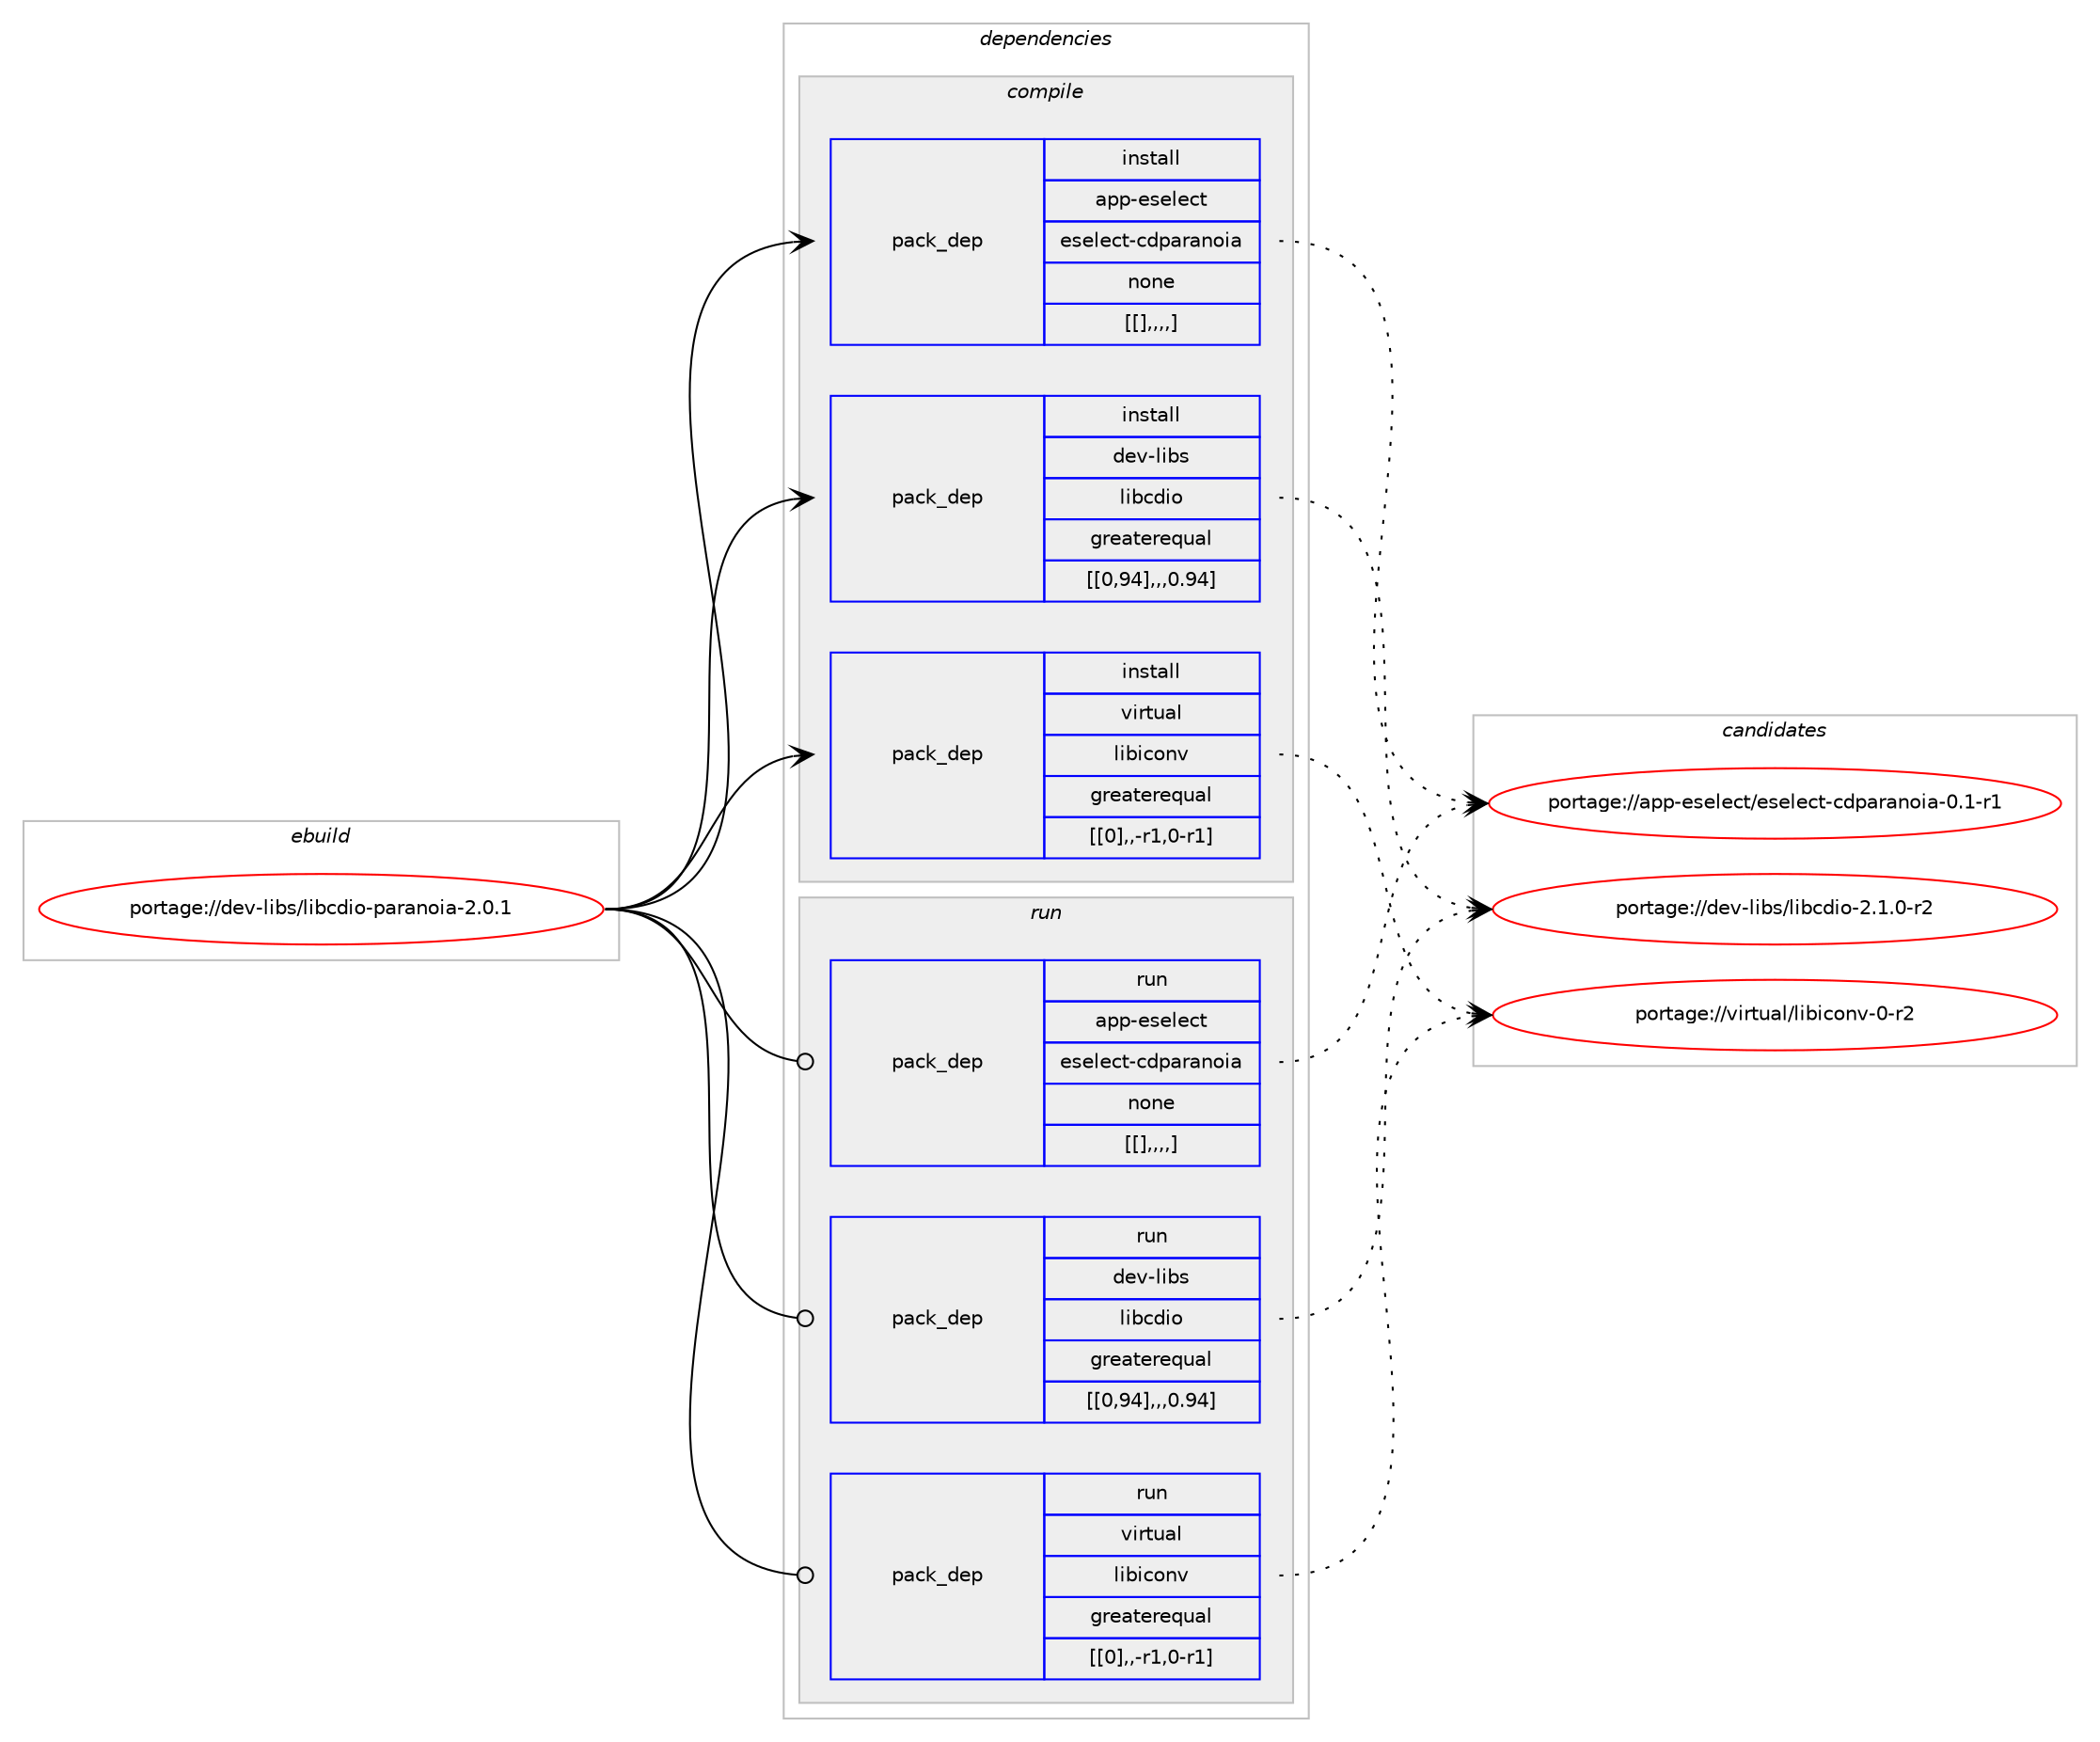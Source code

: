 digraph prolog {

# *************
# Graph options
# *************

newrank=true;
concentrate=true;
compound=true;
graph [rankdir=LR,fontname=Helvetica,fontsize=10,ranksep=1.5];#, ranksep=2.5, nodesep=0.2];
edge  [arrowhead=vee];
node  [fontname=Helvetica,fontsize=10];

# **********
# The ebuild
# **********

subgraph cluster_leftcol {
color=gray;
label=<<i>ebuild</i>>;
id [label="portage://dev-libs/libcdio-paranoia-2.0.1", color=red, width=4, href="../dev-libs/libcdio-paranoia-2.0.1.svg"];
}

# ****************
# The dependencies
# ****************

subgraph cluster_midcol {
color=gray;
label=<<i>dependencies</i>>;
subgraph cluster_compile {
fillcolor="#eeeeee";
style=filled;
label=<<i>compile</i>>;
subgraph pack82037 {
dependency110220 [label=<<TABLE BORDER="0" CELLBORDER="1" CELLSPACING="0" CELLPADDING="4" WIDTH="220"><TR><TD ROWSPAN="6" CELLPADDING="30">pack_dep</TD></TR><TR><TD WIDTH="110">install</TD></TR><TR><TD>app-eselect</TD></TR><TR><TD>eselect-cdparanoia</TD></TR><TR><TD>none</TD></TR><TR><TD>[[],,,,]</TD></TR></TABLE>>, shape=none, color=blue];
}
id:e -> dependency110220:w [weight=20,style="solid",arrowhead="vee"];
subgraph pack82038 {
dependency110221 [label=<<TABLE BORDER="0" CELLBORDER="1" CELLSPACING="0" CELLPADDING="4" WIDTH="220"><TR><TD ROWSPAN="6" CELLPADDING="30">pack_dep</TD></TR><TR><TD WIDTH="110">install</TD></TR><TR><TD>dev-libs</TD></TR><TR><TD>libcdio</TD></TR><TR><TD>greaterequal</TD></TR><TR><TD>[[0,94],,,0.94]</TD></TR></TABLE>>, shape=none, color=blue];
}
id:e -> dependency110221:w [weight=20,style="solid",arrowhead="vee"];
subgraph pack82039 {
dependency110222 [label=<<TABLE BORDER="0" CELLBORDER="1" CELLSPACING="0" CELLPADDING="4" WIDTH="220"><TR><TD ROWSPAN="6" CELLPADDING="30">pack_dep</TD></TR><TR><TD WIDTH="110">install</TD></TR><TR><TD>virtual</TD></TR><TR><TD>libiconv</TD></TR><TR><TD>greaterequal</TD></TR><TR><TD>[[0],,-r1,0-r1]</TD></TR></TABLE>>, shape=none, color=blue];
}
id:e -> dependency110222:w [weight=20,style="solid",arrowhead="vee"];
}
subgraph cluster_compileandrun {
fillcolor="#eeeeee";
style=filled;
label=<<i>compile and run</i>>;
}
subgraph cluster_run {
fillcolor="#eeeeee";
style=filled;
label=<<i>run</i>>;
subgraph pack82040 {
dependency110223 [label=<<TABLE BORDER="0" CELLBORDER="1" CELLSPACING="0" CELLPADDING="4" WIDTH="220"><TR><TD ROWSPAN="6" CELLPADDING="30">pack_dep</TD></TR><TR><TD WIDTH="110">run</TD></TR><TR><TD>app-eselect</TD></TR><TR><TD>eselect-cdparanoia</TD></TR><TR><TD>none</TD></TR><TR><TD>[[],,,,]</TD></TR></TABLE>>, shape=none, color=blue];
}
id:e -> dependency110223:w [weight=20,style="solid",arrowhead="odot"];
subgraph pack82041 {
dependency110224 [label=<<TABLE BORDER="0" CELLBORDER="1" CELLSPACING="0" CELLPADDING="4" WIDTH="220"><TR><TD ROWSPAN="6" CELLPADDING="30">pack_dep</TD></TR><TR><TD WIDTH="110">run</TD></TR><TR><TD>dev-libs</TD></TR><TR><TD>libcdio</TD></TR><TR><TD>greaterequal</TD></TR><TR><TD>[[0,94],,,0.94]</TD></TR></TABLE>>, shape=none, color=blue];
}
id:e -> dependency110224:w [weight=20,style="solid",arrowhead="odot"];
subgraph pack82042 {
dependency110225 [label=<<TABLE BORDER="0" CELLBORDER="1" CELLSPACING="0" CELLPADDING="4" WIDTH="220"><TR><TD ROWSPAN="6" CELLPADDING="30">pack_dep</TD></TR><TR><TD WIDTH="110">run</TD></TR><TR><TD>virtual</TD></TR><TR><TD>libiconv</TD></TR><TR><TD>greaterequal</TD></TR><TR><TD>[[0],,-r1,0-r1]</TD></TR></TABLE>>, shape=none, color=blue];
}
id:e -> dependency110225:w [weight=20,style="solid",arrowhead="odot"];
}
}

# **************
# The candidates
# **************

subgraph cluster_choices {
rank=same;
color=gray;
label=<<i>candidates</i>>;

subgraph choice82037 {
color=black;
nodesep=1;
choice97112112451011151011081019911647101115101108101991164599100112971149711011110597454846494511449 [label="portage://app-eselect/eselect-cdparanoia-0.1-r1", color=red, width=4,href="../app-eselect/eselect-cdparanoia-0.1-r1.svg"];
dependency110220:e -> choice97112112451011151011081019911647101115101108101991164599100112971149711011110597454846494511449:w [style=dotted,weight="100"];
}
subgraph choice82038 {
color=black;
nodesep=1;
choice10010111845108105981154710810598991001051114550464946484511450 [label="portage://dev-libs/libcdio-2.1.0-r2", color=red, width=4,href="../dev-libs/libcdio-2.1.0-r2.svg"];
dependency110221:e -> choice10010111845108105981154710810598991001051114550464946484511450:w [style=dotted,weight="100"];
}
subgraph choice82039 {
color=black;
nodesep=1;
choice1181051141161179710847108105981059911111011845484511450 [label="portage://virtual/libiconv-0-r2", color=red, width=4,href="../virtual/libiconv-0-r2.svg"];
dependency110222:e -> choice1181051141161179710847108105981059911111011845484511450:w [style=dotted,weight="100"];
}
subgraph choice82040 {
color=black;
nodesep=1;
choice97112112451011151011081019911647101115101108101991164599100112971149711011110597454846494511449 [label="portage://app-eselect/eselect-cdparanoia-0.1-r1", color=red, width=4,href="../app-eselect/eselect-cdparanoia-0.1-r1.svg"];
dependency110223:e -> choice97112112451011151011081019911647101115101108101991164599100112971149711011110597454846494511449:w [style=dotted,weight="100"];
}
subgraph choice82041 {
color=black;
nodesep=1;
choice10010111845108105981154710810598991001051114550464946484511450 [label="portage://dev-libs/libcdio-2.1.0-r2", color=red, width=4,href="../dev-libs/libcdio-2.1.0-r2.svg"];
dependency110224:e -> choice10010111845108105981154710810598991001051114550464946484511450:w [style=dotted,weight="100"];
}
subgraph choice82042 {
color=black;
nodesep=1;
choice1181051141161179710847108105981059911111011845484511450 [label="portage://virtual/libiconv-0-r2", color=red, width=4,href="../virtual/libiconv-0-r2.svg"];
dependency110225:e -> choice1181051141161179710847108105981059911111011845484511450:w [style=dotted,weight="100"];
}
}

}
